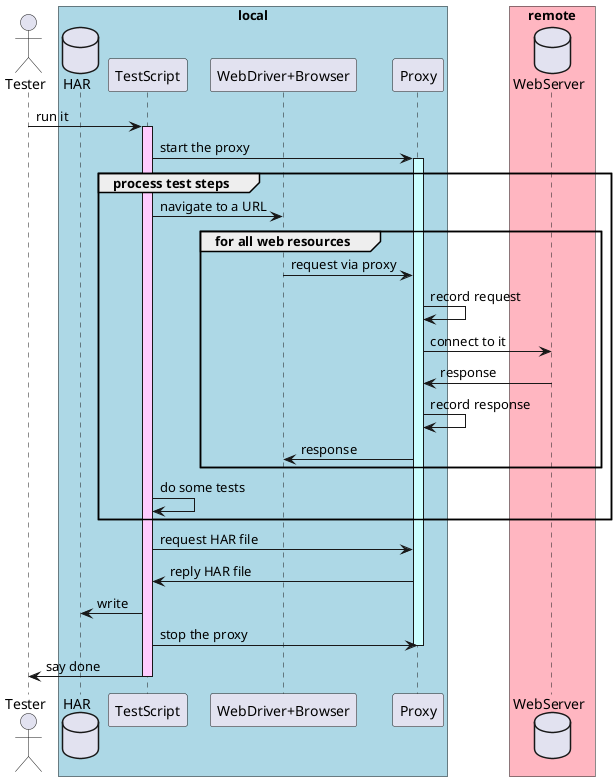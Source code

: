 @startuml sequence
actor       Tester     as tester
box "local" #LightBlue
database    HAR        as file
participant TestScript as script
participant "WebDriver+Browser" as browser
participant Proxy      as proxy
end box
box "remote" #LightPink
database    WebServer  as server
end box

tester   -> script     : run it
activate script #FFccFF
script   -> proxy      : start the proxy
activate proxy #ccFFFF
group process test steps
script   -> browser    : navigate to a URL
group for all web resources
browser  -> proxy      : request via proxy
proxy    -> proxy      : record request
proxy    -> server     : connect to it
server   -> proxy      : response
proxy    -> proxy      : record response
proxy    -> browser    : response
end
script   -> script     : do some tests
end
script   -> proxy      : request HAR file
proxy    -> script     : reply HAR file
script   -> file       : write
script   -> proxy      : stop the proxy
deactivate proxy
script   -> tester     : say done
deactivate script
@enduml

